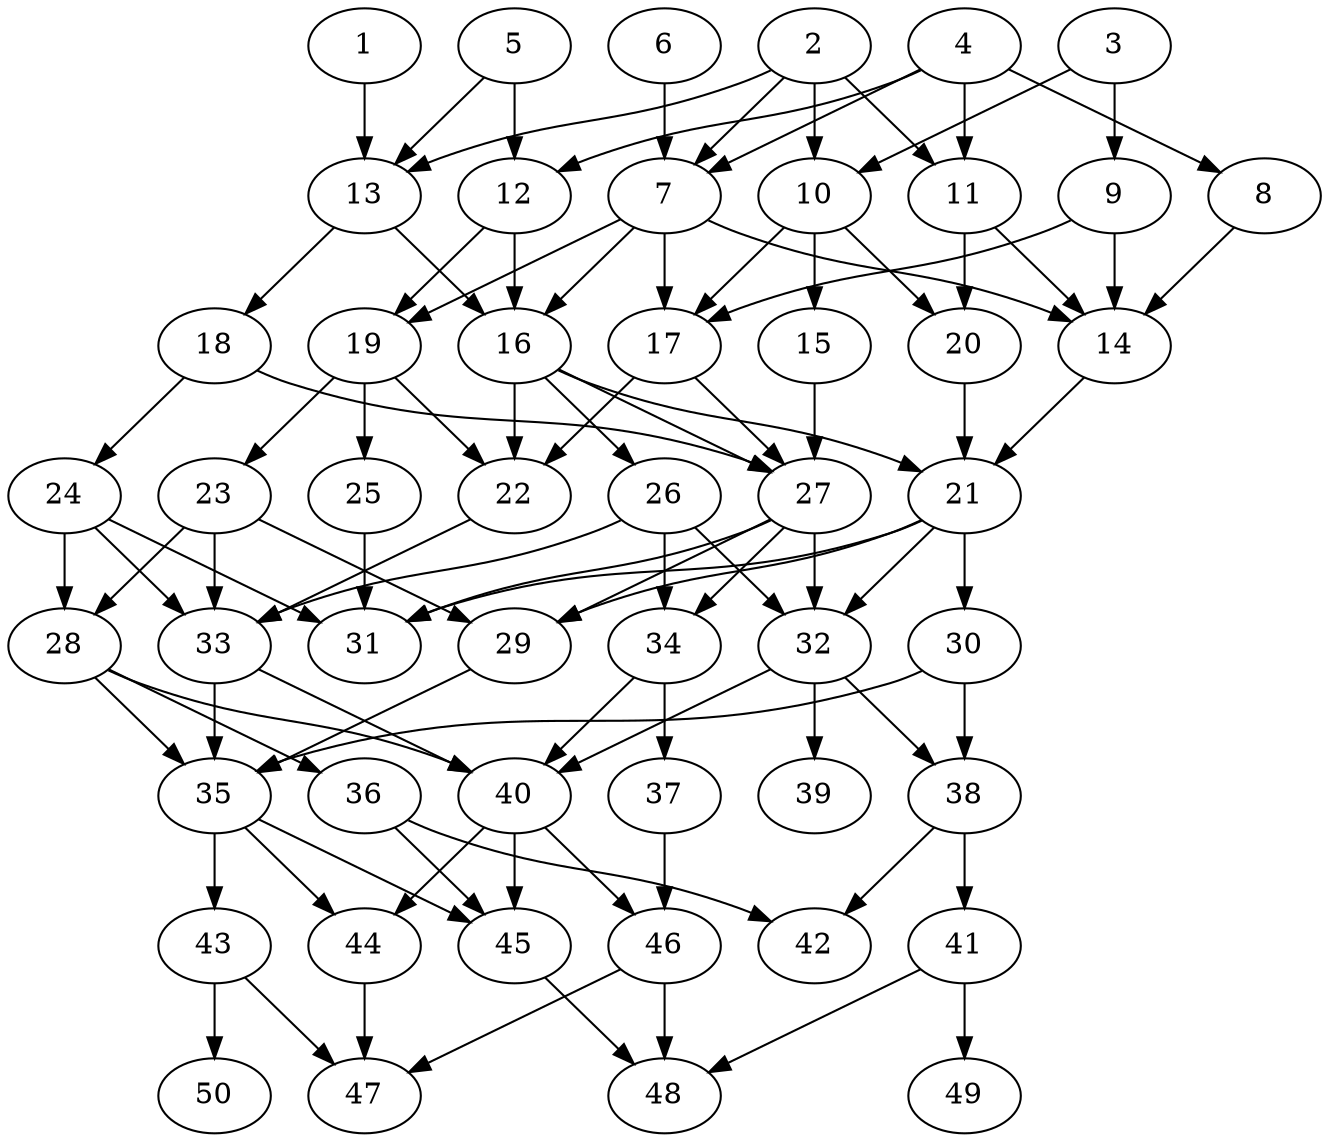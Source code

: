 // DAG automatically generated by daggen at Thu Oct  3 14:07:57 2019
// ./daggen --dot -n 50 --ccr 0.5 --fat 0.5 --regular 0.9 --density 0.5 --mindata 5242880 --maxdata 52428800 
digraph G {
  1 [size="64755712", alpha="0.09", expect_size="32377856"] 
  1 -> 13 [size ="32377856"]
  2 [size="22566912", alpha="0.08", expect_size="11283456"] 
  2 -> 7 [size ="11283456"]
  2 -> 10 [size ="11283456"]
  2 -> 11 [size ="11283456"]
  2 -> 13 [size ="11283456"]
  3 [size="92538880", alpha="0.04", expect_size="46269440"] 
  3 -> 9 [size ="46269440"]
  3 -> 10 [size ="46269440"]
  4 [size="32507904", alpha="0.20", expect_size="16253952"] 
  4 -> 7 [size ="16253952"]
  4 -> 8 [size ="16253952"]
  4 -> 11 [size ="16253952"]
  4 -> 12 [size ="16253952"]
  5 [size="40804352", alpha="0.12", expect_size="20402176"] 
  5 -> 12 [size ="20402176"]
  5 -> 13 [size ="20402176"]
  6 [size="62545920", alpha="0.02", expect_size="31272960"] 
  6 -> 7 [size ="31272960"]
  7 [size="47828992", alpha="0.04", expect_size="23914496"] 
  7 -> 14 [size ="23914496"]
  7 -> 16 [size ="23914496"]
  7 -> 17 [size ="23914496"]
  7 -> 19 [size ="23914496"]
  8 [size="40839168", alpha="0.10", expect_size="20419584"] 
  8 -> 14 [size ="20419584"]
  9 [size="100702208", alpha="0.09", expect_size="50351104"] 
  9 -> 14 [size ="50351104"]
  9 -> 17 [size ="50351104"]
  10 [size="88524800", alpha="0.12", expect_size="44262400"] 
  10 -> 15 [size ="44262400"]
  10 -> 17 [size ="44262400"]
  10 -> 20 [size ="44262400"]
  11 [size="26468352", alpha="0.15", expect_size="13234176"] 
  11 -> 14 [size ="13234176"]
  11 -> 20 [size ="13234176"]
  12 [size="67581952", alpha="0.12", expect_size="33790976"] 
  12 -> 16 [size ="33790976"]
  12 -> 19 [size ="33790976"]
  13 [size="103573504", alpha="0.18", expect_size="51786752"] 
  13 -> 16 [size ="51786752"]
  13 -> 18 [size ="51786752"]
  14 [size="26918912", alpha="0.04", expect_size="13459456"] 
  14 -> 21 [size ="13459456"]
  15 [size="26447872", alpha="0.13", expect_size="13223936"] 
  15 -> 27 [size ="13223936"]
  16 [size="85098496", alpha="0.07", expect_size="42549248"] 
  16 -> 21 [size ="42549248"]
  16 -> 22 [size ="42549248"]
  16 -> 26 [size ="42549248"]
  16 -> 27 [size ="42549248"]
  17 [size="93958144", alpha="0.07", expect_size="46979072"] 
  17 -> 22 [size ="46979072"]
  17 -> 27 [size ="46979072"]
  18 [size="19607552", alpha="0.04", expect_size="9803776"] 
  18 -> 24 [size ="9803776"]
  18 -> 27 [size ="9803776"]
  19 [size="65310720", alpha="0.15", expect_size="32655360"] 
  19 -> 22 [size ="32655360"]
  19 -> 23 [size ="32655360"]
  19 -> 25 [size ="32655360"]
  20 [size="13479936", alpha="0.15", expect_size="6739968"] 
  20 -> 21 [size ="6739968"]
  21 [size="68087808", alpha="0.07", expect_size="34043904"] 
  21 -> 29 [size ="34043904"]
  21 -> 30 [size ="34043904"]
  21 -> 31 [size ="34043904"]
  21 -> 32 [size ="34043904"]
  22 [size="45258752", alpha="0.02", expect_size="22629376"] 
  22 -> 33 [size ="22629376"]
  23 [size="104224768", alpha="0.14", expect_size="52112384"] 
  23 -> 28 [size ="52112384"]
  23 -> 29 [size ="52112384"]
  23 -> 33 [size ="52112384"]
  24 [size="93925376", alpha="0.10", expect_size="46962688"] 
  24 -> 28 [size ="46962688"]
  24 -> 31 [size ="46962688"]
  24 -> 33 [size ="46962688"]
  25 [size="16875520", alpha="0.13", expect_size="8437760"] 
  25 -> 31 [size ="8437760"]
  26 [size="76136448", alpha="0.07", expect_size="38068224"] 
  26 -> 32 [size ="38068224"]
  26 -> 33 [size ="38068224"]
  26 -> 34 [size ="38068224"]
  27 [size="16054272", alpha="0.09", expect_size="8027136"] 
  27 -> 29 [size ="8027136"]
  27 -> 31 [size ="8027136"]
  27 -> 32 [size ="8027136"]
  27 -> 34 [size ="8027136"]
  28 [size="47607808", alpha="0.17", expect_size="23803904"] 
  28 -> 35 [size ="23803904"]
  28 -> 36 [size ="23803904"]
  28 -> 40 [size ="23803904"]
  29 [size="65198080", alpha="0.05", expect_size="32599040"] 
  29 -> 35 [size ="32599040"]
  30 [size="41695232", alpha="0.08", expect_size="20847616"] 
  30 -> 35 [size ="20847616"]
  30 -> 38 [size ="20847616"]
  31 [size="19970048", alpha="0.16", expect_size="9985024"] 
  32 [size="54294528", alpha="0.15", expect_size="27147264"] 
  32 -> 38 [size ="27147264"]
  32 -> 39 [size ="27147264"]
  32 -> 40 [size ="27147264"]
  33 [size="62380032", alpha="0.14", expect_size="31190016"] 
  33 -> 35 [size ="31190016"]
  33 -> 40 [size ="31190016"]
  34 [size="31903744", alpha="0.17", expect_size="15951872"] 
  34 -> 37 [size ="15951872"]
  34 -> 40 [size ="15951872"]
  35 [size="79267840", alpha="0.03", expect_size="39633920"] 
  35 -> 43 [size ="39633920"]
  35 -> 44 [size ="39633920"]
  35 -> 45 [size ="39633920"]
  36 [size="46045184", alpha="0.05", expect_size="23022592"] 
  36 -> 42 [size ="23022592"]
  36 -> 45 [size ="23022592"]
  37 [size="78667776", alpha="0.05", expect_size="39333888"] 
  37 -> 46 [size ="39333888"]
  38 [size="25739264", alpha="0.06", expect_size="12869632"] 
  38 -> 41 [size ="12869632"]
  38 -> 42 [size ="12869632"]
  39 [size="11982848", alpha="0.19", expect_size="5991424"] 
  40 [size="33249280", alpha="0.13", expect_size="16624640"] 
  40 -> 44 [size ="16624640"]
  40 -> 45 [size ="16624640"]
  40 -> 46 [size ="16624640"]
  41 [size="73201664", alpha="0.19", expect_size="36600832"] 
  41 -> 48 [size ="36600832"]
  41 -> 49 [size ="36600832"]
  42 [size="53456896", alpha="0.12", expect_size="26728448"] 
  43 [size="31109120", alpha="0.05", expect_size="15554560"] 
  43 -> 47 [size ="15554560"]
  43 -> 50 [size ="15554560"]
  44 [size="99246080", alpha="0.16", expect_size="49623040"] 
  44 -> 47 [size ="49623040"]
  45 [size="85563392", alpha="0.08", expect_size="42781696"] 
  45 -> 48 [size ="42781696"]
  46 [size="100392960", alpha="0.14", expect_size="50196480"] 
  46 -> 47 [size ="50196480"]
  46 -> 48 [size ="50196480"]
  47 [size="29605888", alpha="0.02", expect_size="14802944"] 
  48 [size="51046400", alpha="0.17", expect_size="25523200"] 
  49 [size="79462400", alpha="0.04", expect_size="39731200"] 
  50 [size="75311104", alpha="0.17", expect_size="37655552"] 
}
